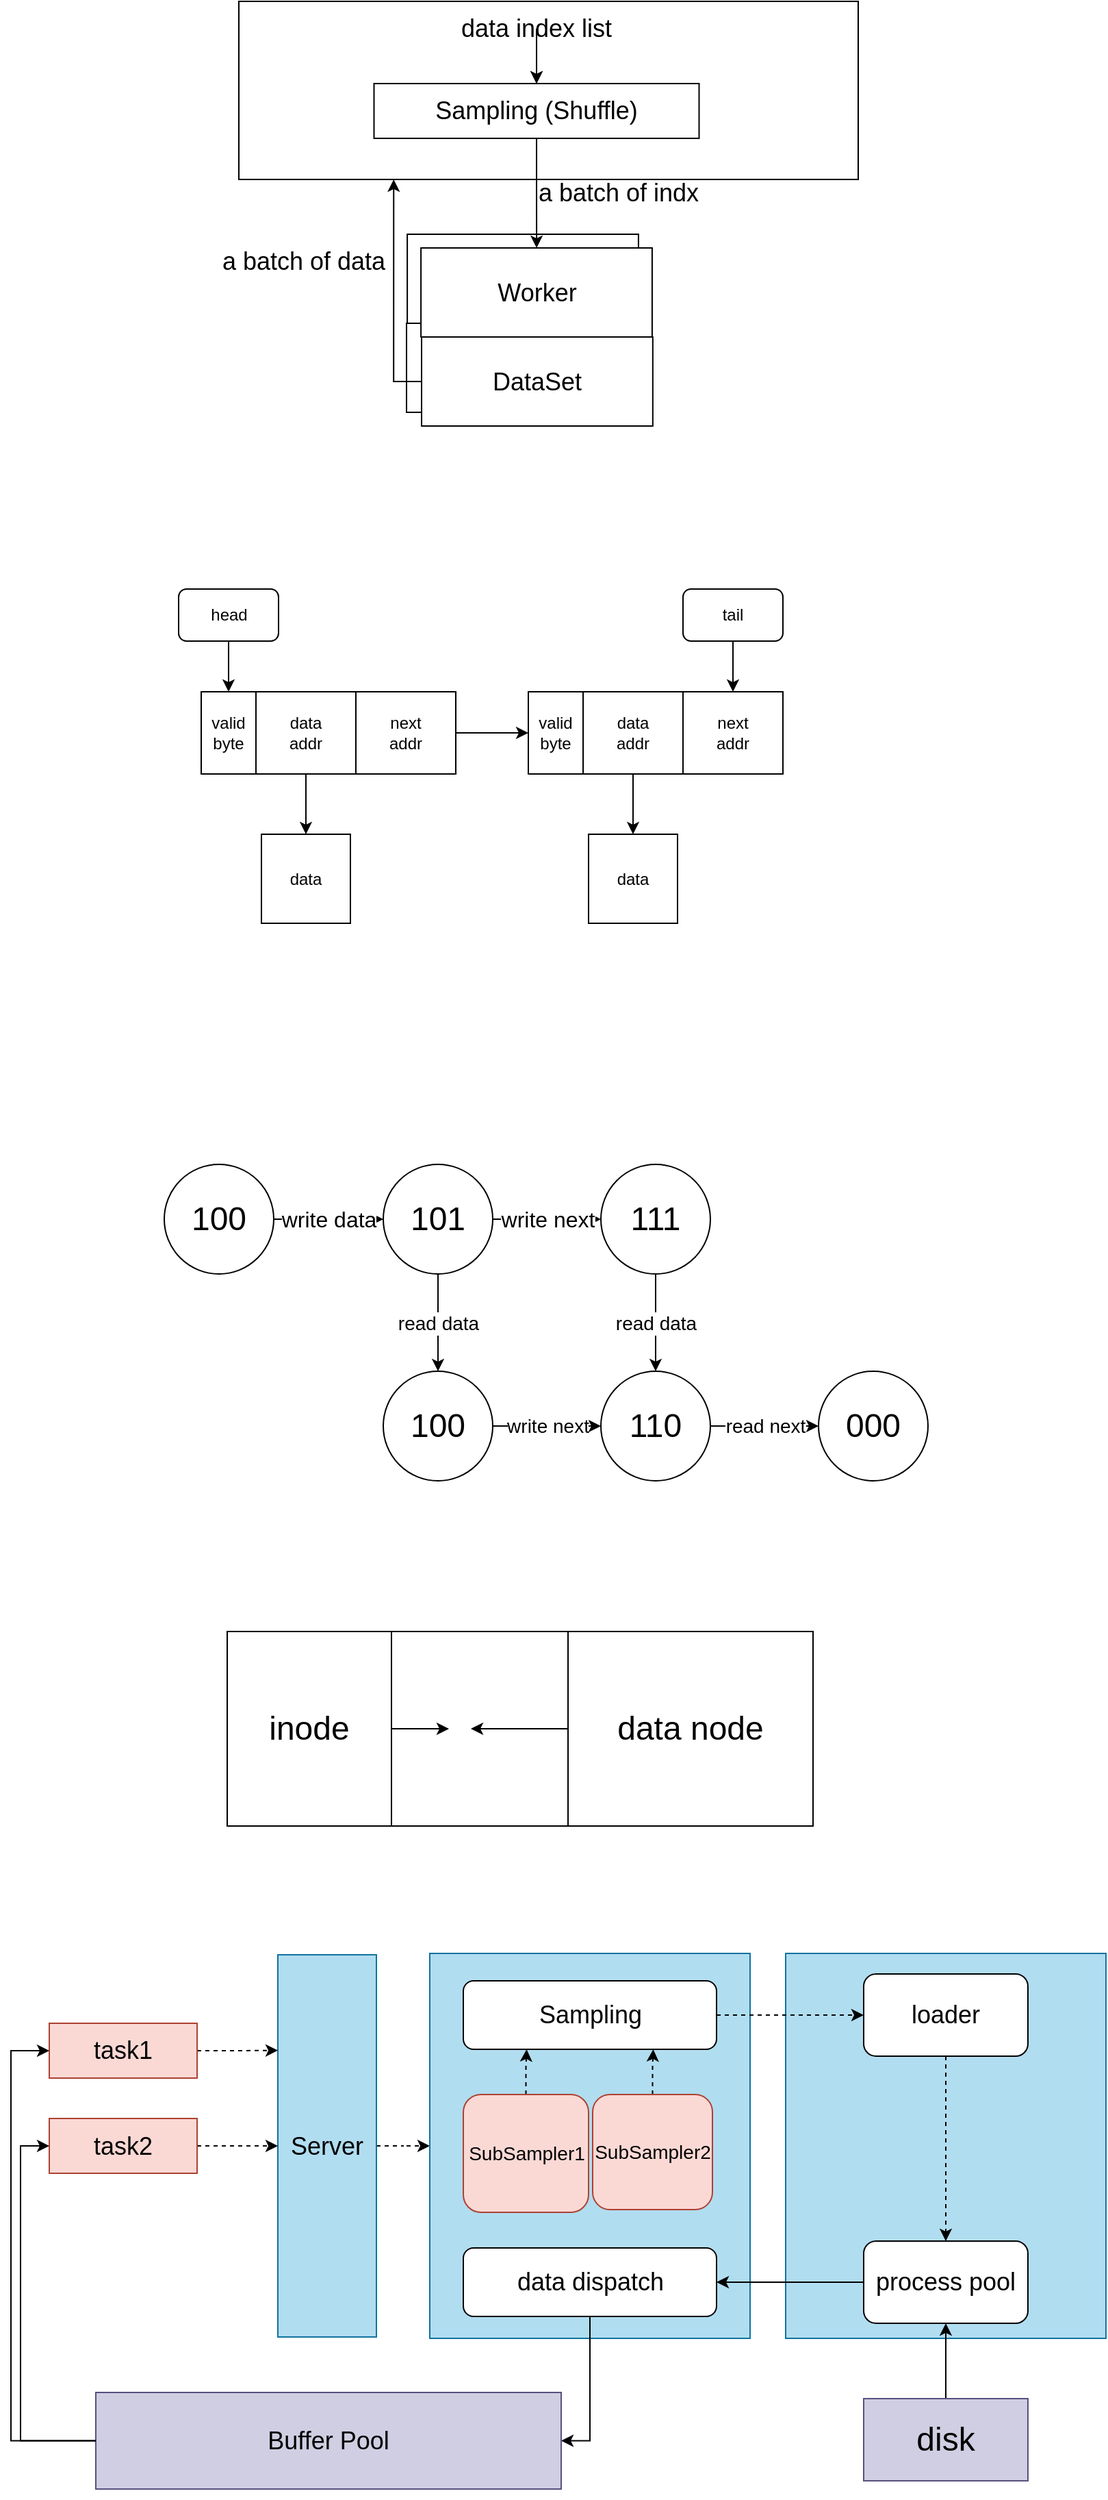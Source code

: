 <mxfile version="14.4.3" type="github"><diagram id="9_1sO07OhJ9FRKc1vzgv" name="Page-1"><mxGraphModel dx="1468" dy="787" grid="0" gridSize="10" guides="1" tooltips="1" connect="1" arrows="1" fold="1" page="1" pageScale="1" pageWidth="850" pageHeight="1100" math="0" shadow="0"><root><mxCell id="0"/><mxCell id="1" parent="0"/><mxCell id="2XTefIz1HCk_Dmgl4uMw-26" value="" style="rounded=0;whiteSpace=wrap;html=1;" vertex="1" parent="1"><mxGeometry x="187.51" y="290" width="452.49" height="130" as="geometry"/></mxCell><mxCell id="2XTefIz1HCk_Dmgl4uMw-6" style="edgeStyle=orthogonalEdgeStyle;rounded=0;orthogonalLoop=1;jettySize=auto;html=1;entryX=0.5;entryY=0;entryDx=0;entryDy=0;" edge="1" parent="1" source="2XTefIz1HCk_Dmgl4uMw-3" target="2XTefIz1HCk_Dmgl4uMw-5"><mxGeometry relative="1" as="geometry"/></mxCell><mxCell id="2XTefIz1HCk_Dmgl4uMw-15" value="" style="edgeStyle=orthogonalEdgeStyle;rounded=0;orthogonalLoop=1;jettySize=auto;html=1;" edge="1" parent="1" source="2XTefIz1HCk_Dmgl4uMw-3" target="2XTefIz1HCk_Dmgl4uMw-5"><mxGeometry relative="1" as="geometry"/></mxCell><mxCell id="2XTefIz1HCk_Dmgl4uMw-3" value="&lt;font style=&quot;font-size: 18px&quot;&gt;data index list&lt;/font&gt;" style="text;html=1;strokeColor=none;fillColor=none;align=center;verticalAlign=middle;whiteSpace=wrap;rounded=0;" vertex="1" parent="1"><mxGeometry x="330" y="310" width="150" as="geometry"/></mxCell><mxCell id="2XTefIz1HCk_Dmgl4uMw-5" value="&lt;font style=&quot;font-size: 18px&quot;&gt;Sampling (Shuffle)&lt;/font&gt;" style="rounded=0;whiteSpace=wrap;html=1;" vertex="1" parent="1"><mxGeometry x="286.25" y="350" width="237.5" height="40" as="geometry"/></mxCell><mxCell id="2XTefIz1HCk_Dmgl4uMw-19" value="&lt;font style=&quot;font-size: 18px&quot;&gt;a batch of indx&lt;/font&gt;" style="text;html=1;strokeColor=none;fillColor=none;align=center;verticalAlign=middle;whiteSpace=wrap;rounded=0;" vertex="1" parent="1"><mxGeometry x="390" y="430" width="150" as="geometry"/></mxCell><mxCell id="2XTefIz1HCk_Dmgl4uMw-30" value="&lt;font style=&quot;font-size: 18px&quot;&gt;a batch of data&lt;/font&gt;" style="text;html=1;strokeColor=none;fillColor=none;align=center;verticalAlign=middle;whiteSpace=wrap;rounded=0;" vertex="1" parent="1"><mxGeometry x="160" y="480" width="150" as="geometry"/></mxCell><mxCell id="2XTefIz1HCk_Dmgl4uMw-40" value="" style="group" vertex="1" connectable="0" parent="1"><mxGeometry x="310.0" y="460" width="179.92" height="140" as="geometry"/></mxCell><mxCell id="2XTefIz1HCk_Dmgl4uMw-38" value="&lt;span style=&quot;font-size: 18px&quot;&gt;Worker&lt;/span&gt;" style="rounded=0;whiteSpace=wrap;html=1;" vertex="1" parent="2XTefIz1HCk_Dmgl4uMw-40"><mxGeometry y="65" width="168.91" height="65" as="geometry"/></mxCell><mxCell id="2XTefIz1HCk_Dmgl4uMw-35" value="&lt;span style=&quot;font-size: 18px&quot;&gt;Worker&lt;/span&gt;" style="rounded=0;whiteSpace=wrap;html=1;" vertex="1" parent="2XTefIz1HCk_Dmgl4uMw-40"><mxGeometry x="0.55" width="168.91" height="65" as="geometry"/></mxCell><mxCell id="2XTefIz1HCk_Dmgl4uMw-36" value="&lt;span style=&quot;font-size: 18px&quot;&gt;Worker&lt;/span&gt;" style="rounded=0;whiteSpace=wrap;html=1;" vertex="1" parent="2XTefIz1HCk_Dmgl4uMw-40"><mxGeometry x="10.55" y="10" width="168.91" height="65" as="geometry"/></mxCell><mxCell id="2XTefIz1HCk_Dmgl4uMw-37" value="&lt;span style=&quot;font-size: 18px&quot;&gt;DataSet&lt;/span&gt;" style="rounded=0;whiteSpace=wrap;html=1;" vertex="1" parent="2XTefIz1HCk_Dmgl4uMw-40"><mxGeometry x="11.01" y="75" width="168.91" height="65" as="geometry"/></mxCell><mxCell id="2XTefIz1HCk_Dmgl4uMw-39" style="edgeStyle=orthogonalEdgeStyle;rounded=0;orthogonalLoop=1;jettySize=auto;html=1;exitX=0.5;exitY=1;exitDx=0;exitDy=0;" edge="1" parent="1" source="2XTefIz1HCk_Dmgl4uMw-5" target="2XTefIz1HCk_Dmgl4uMw-36"><mxGeometry relative="1" as="geometry"/></mxCell><mxCell id="2XTefIz1HCk_Dmgl4uMw-42" style="edgeStyle=orthogonalEdgeStyle;rounded=0;orthogonalLoop=1;jettySize=auto;html=1;entryX=0.25;entryY=1;entryDx=0;entryDy=0;" edge="1" parent="1" source="2XTefIz1HCk_Dmgl4uMw-37" target="2XTefIz1HCk_Dmgl4uMw-26"><mxGeometry relative="1" as="geometry"><Array as="points"><mxPoint x="301" y="568"/></Array></mxGeometry></mxCell><mxCell id="2XTefIz1HCk_Dmgl4uMw-57" value="" style="group" vertex="1" connectable="0" parent="1"><mxGeometry x="160" y="794" width="425" height="169" as="geometry"/></mxCell><mxCell id="2XTefIz1HCk_Dmgl4uMw-46" value="" style="group" vertex="1" connectable="0" parent="2XTefIz1HCk_Dmgl4uMw-57"><mxGeometry width="186" height="60" as="geometry"/></mxCell><mxCell id="2XTefIz1HCk_Dmgl4uMw-43" value="valid&lt;br&gt;byte" style="rounded=0;whiteSpace=wrap;html=1;" vertex="1" parent="2XTefIz1HCk_Dmgl4uMw-46"><mxGeometry width="40" height="60" as="geometry"/></mxCell><mxCell id="2XTefIz1HCk_Dmgl4uMw-44" value="data&lt;br&gt;addr" style="rounded=0;whiteSpace=wrap;html=1;" vertex="1" parent="2XTefIz1HCk_Dmgl4uMw-46"><mxGeometry x="40" width="73" height="60" as="geometry"/></mxCell><mxCell id="2XTefIz1HCk_Dmgl4uMw-45" value="next&lt;br&gt;addr" style="rounded=0;whiteSpace=wrap;html=1;" vertex="1" parent="2XTefIz1HCk_Dmgl4uMw-46"><mxGeometry x="113" width="73" height="60" as="geometry"/></mxCell><mxCell id="2XTefIz1HCk_Dmgl4uMw-47" value="" style="group" vertex="1" connectable="0" parent="2XTefIz1HCk_Dmgl4uMw-57"><mxGeometry x="239" width="186" height="60" as="geometry"/></mxCell><mxCell id="2XTefIz1HCk_Dmgl4uMw-48" value="valid&lt;br&gt;byte" style="rounded=0;whiteSpace=wrap;html=1;" vertex="1" parent="2XTefIz1HCk_Dmgl4uMw-47"><mxGeometry width="40" height="60" as="geometry"/></mxCell><mxCell id="2XTefIz1HCk_Dmgl4uMw-49" value="data&lt;br&gt;addr" style="rounded=0;whiteSpace=wrap;html=1;" vertex="1" parent="2XTefIz1HCk_Dmgl4uMw-47"><mxGeometry x="40" width="73" height="60" as="geometry"/></mxCell><mxCell id="2XTefIz1HCk_Dmgl4uMw-50" value="next&lt;br&gt;addr" style="rounded=0;whiteSpace=wrap;html=1;" vertex="1" parent="2XTefIz1HCk_Dmgl4uMw-47"><mxGeometry x="113" width="73" height="60" as="geometry"/></mxCell><mxCell id="2XTefIz1HCk_Dmgl4uMw-52" style="edgeStyle=orthogonalEdgeStyle;rounded=0;orthogonalLoop=1;jettySize=auto;html=1;entryX=0;entryY=0.5;entryDx=0;entryDy=0;" edge="1" parent="2XTefIz1HCk_Dmgl4uMw-57" source="2XTefIz1HCk_Dmgl4uMw-45" target="2XTefIz1HCk_Dmgl4uMw-48"><mxGeometry relative="1" as="geometry"/></mxCell><mxCell id="2XTefIz1HCk_Dmgl4uMw-53" style="edgeStyle=orthogonalEdgeStyle;rounded=0;orthogonalLoop=1;jettySize=auto;html=1;" edge="1" parent="2XTefIz1HCk_Dmgl4uMw-57" source="2XTefIz1HCk_Dmgl4uMw-44" target="2XTefIz1HCk_Dmgl4uMw-54"><mxGeometry relative="1" as="geometry"><mxPoint x="76.5" y="98.944" as="targetPoint"/></mxGeometry></mxCell><mxCell id="2XTefIz1HCk_Dmgl4uMw-54" value="data" style="whiteSpace=wrap;html=1;aspect=fixed;" vertex="1" parent="2XTefIz1HCk_Dmgl4uMw-57"><mxGeometry x="44" y="104" width="65" height="65" as="geometry"/></mxCell><mxCell id="2XTefIz1HCk_Dmgl4uMw-55" value="data" style="whiteSpace=wrap;html=1;aspect=fixed;" vertex="1" parent="2XTefIz1HCk_Dmgl4uMw-57"><mxGeometry x="283" y="104" width="65" height="65" as="geometry"/></mxCell><mxCell id="2XTefIz1HCk_Dmgl4uMw-56" style="edgeStyle=orthogonalEdgeStyle;rounded=0;orthogonalLoop=1;jettySize=auto;html=1;entryX=0.5;entryY=0;entryDx=0;entryDy=0;" edge="1" parent="2XTefIz1HCk_Dmgl4uMw-57" source="2XTefIz1HCk_Dmgl4uMw-49" target="2XTefIz1HCk_Dmgl4uMw-55"><mxGeometry relative="1" as="geometry"/></mxCell><mxCell id="2XTefIz1HCk_Dmgl4uMw-59" style="edgeStyle=orthogonalEdgeStyle;rounded=0;orthogonalLoop=1;jettySize=auto;html=1;" edge="1" parent="1" source="2XTefIz1HCk_Dmgl4uMw-58" target="2XTefIz1HCk_Dmgl4uMw-43"><mxGeometry relative="1" as="geometry"/></mxCell><mxCell id="2XTefIz1HCk_Dmgl4uMw-58" value="head" style="rounded=1;whiteSpace=wrap;html=1;" vertex="1" parent="1"><mxGeometry x="143.5" y="719" width="73" height="38" as="geometry"/></mxCell><mxCell id="2XTefIz1HCk_Dmgl4uMw-61" style="edgeStyle=orthogonalEdgeStyle;rounded=0;orthogonalLoop=1;jettySize=auto;html=1;entryX=0.5;entryY=0;entryDx=0;entryDy=0;" edge="1" parent="1" source="2XTefIz1HCk_Dmgl4uMw-60" target="2XTefIz1HCk_Dmgl4uMw-50"><mxGeometry relative="1" as="geometry"/></mxCell><mxCell id="2XTefIz1HCk_Dmgl4uMw-60" value="tail" style="rounded=1;whiteSpace=wrap;html=1;" vertex="1" parent="1"><mxGeometry x="512" y="719" width="73" height="38" as="geometry"/></mxCell><mxCell id="2XTefIz1HCk_Dmgl4uMw-68" value="&lt;font size=&quot;3&quot;&gt;write data&lt;/font&gt;" style="edgeStyle=orthogonalEdgeStyle;rounded=0;orthogonalLoop=1;jettySize=auto;html=1;entryX=0;entryY=0.5;entryDx=0;entryDy=0;" edge="1" parent="1" source="2XTefIz1HCk_Dmgl4uMw-62" target="2XTefIz1HCk_Dmgl4uMw-63"><mxGeometry relative="1" as="geometry"><Array as="points"><mxPoint x="290" y="1179"/><mxPoint x="290" y="1179"/></Array></mxGeometry></mxCell><mxCell id="2XTefIz1HCk_Dmgl4uMw-62" value="&lt;font style=&quot;font-size: 24px&quot;&gt;100&lt;/font&gt;" style="ellipse;whiteSpace=wrap;html=1;aspect=fixed;" vertex="1" parent="1"><mxGeometry x="133" y="1139" width="80" height="80" as="geometry"/></mxCell><mxCell id="2XTefIz1HCk_Dmgl4uMw-69" value="&lt;font size=&quot;3&quot;&gt;write next&lt;/font&gt;" style="edgeStyle=orthogonalEdgeStyle;rounded=0;orthogonalLoop=1;jettySize=auto;html=1;" edge="1" parent="1" source="2XTefIz1HCk_Dmgl4uMw-63" target="2XTefIz1HCk_Dmgl4uMw-65"><mxGeometry relative="1" as="geometry"/></mxCell><mxCell id="2XTefIz1HCk_Dmgl4uMw-70" value="&lt;font style=&quot;font-size: 14px&quot;&gt;read data&lt;/font&gt;" style="edgeStyle=orthogonalEdgeStyle;rounded=0;orthogonalLoop=1;jettySize=auto;html=1;" edge="1" parent="1" source="2XTefIz1HCk_Dmgl4uMw-63" target="2XTefIz1HCk_Dmgl4uMw-64"><mxGeometry relative="1" as="geometry"/></mxCell><mxCell id="2XTefIz1HCk_Dmgl4uMw-63" value="&lt;font style=&quot;font-size: 24px&quot;&gt;101&lt;/font&gt;" style="ellipse;whiteSpace=wrap;html=1;aspect=fixed;" vertex="1" parent="1"><mxGeometry x="293" y="1139" width="80" height="80" as="geometry"/></mxCell><mxCell id="2XTefIz1HCk_Dmgl4uMw-71" value="&lt;font style=&quot;font-size: 14px&quot;&gt;write next&lt;/font&gt;" style="edgeStyle=orthogonalEdgeStyle;rounded=0;orthogonalLoop=1;jettySize=auto;html=1;" edge="1" parent="1" source="2XTefIz1HCk_Dmgl4uMw-64" target="2XTefIz1HCk_Dmgl4uMw-66"><mxGeometry relative="1" as="geometry"/></mxCell><mxCell id="2XTefIz1HCk_Dmgl4uMw-64" value="&lt;font style=&quot;font-size: 24px&quot;&gt;100&lt;/font&gt;" style="ellipse;whiteSpace=wrap;html=1;aspect=fixed;" vertex="1" parent="1"><mxGeometry x="293" y="1290" width="80" height="80" as="geometry"/></mxCell><mxCell id="2XTefIz1HCk_Dmgl4uMw-72" value="&lt;font style=&quot;font-size: 14px&quot;&gt;read data&lt;/font&gt;" style="edgeStyle=orthogonalEdgeStyle;rounded=0;orthogonalLoop=1;jettySize=auto;html=1;entryX=0.5;entryY=0;entryDx=0;entryDy=0;" edge="1" parent="1" source="2XTefIz1HCk_Dmgl4uMw-65" target="2XTefIz1HCk_Dmgl4uMw-66"><mxGeometry relative="1" as="geometry"/></mxCell><mxCell id="2XTefIz1HCk_Dmgl4uMw-65" value="&lt;font style=&quot;font-size: 24px&quot;&gt;111&lt;/font&gt;" style="ellipse;whiteSpace=wrap;html=1;aspect=fixed;" vertex="1" parent="1"><mxGeometry x="452" y="1139" width="80" height="80" as="geometry"/></mxCell><mxCell id="2XTefIz1HCk_Dmgl4uMw-74" value="&lt;font style=&quot;font-size: 14px&quot;&gt;read next&lt;/font&gt;" style="edgeStyle=orthogonalEdgeStyle;rounded=0;orthogonalLoop=1;jettySize=auto;html=1;entryX=0;entryY=0.5;entryDx=0;entryDy=0;" edge="1" parent="1" source="2XTefIz1HCk_Dmgl4uMw-66" target="2XTefIz1HCk_Dmgl4uMw-67"><mxGeometry relative="1" as="geometry"/></mxCell><mxCell id="2XTefIz1HCk_Dmgl4uMw-66" value="&lt;font style=&quot;font-size: 24px&quot;&gt;110&lt;/font&gt;" style="ellipse;whiteSpace=wrap;html=1;aspect=fixed;" vertex="1" parent="1"><mxGeometry x="452" y="1290" width="80" height="80" as="geometry"/></mxCell><mxCell id="2XTefIz1HCk_Dmgl4uMw-67" value="&lt;font style=&quot;font-size: 24px&quot;&gt;000&lt;/font&gt;" style="ellipse;whiteSpace=wrap;html=1;aspect=fixed;" vertex="1" parent="1"><mxGeometry x="611" y="1290" width="80" height="80" as="geometry"/></mxCell><mxCell id="2XTefIz1HCk_Dmgl4uMw-75" value="" style="rounded=0;whiteSpace=wrap;html=1;" vertex="1" parent="1"><mxGeometry x="179" y="1480" width="367" height="142" as="geometry"/></mxCell><mxCell id="2XTefIz1HCk_Dmgl4uMw-79" style="edgeStyle=orthogonalEdgeStyle;rounded=0;orthogonalLoop=1;jettySize=auto;html=1;exitX=1;exitY=0.5;exitDx=0;exitDy=0;" edge="1" parent="1" source="2XTefIz1HCk_Dmgl4uMw-76"><mxGeometry relative="1" as="geometry"><mxPoint x="341" y="1551" as="targetPoint"/></mxGeometry></mxCell><mxCell id="2XTefIz1HCk_Dmgl4uMw-76" value="&lt;font style=&quot;font-size: 24px&quot;&gt;inode&lt;/font&gt;" style="rounded=0;whiteSpace=wrap;html=1;" vertex="1" parent="1"><mxGeometry x="179" y="1480" width="120" height="142" as="geometry"/></mxCell><mxCell id="2XTefIz1HCk_Dmgl4uMw-80" style="edgeStyle=orthogonalEdgeStyle;rounded=0;orthogonalLoop=1;jettySize=auto;html=1;exitX=0;exitY=0.5;exitDx=0;exitDy=0;" edge="1" parent="1" source="2XTefIz1HCk_Dmgl4uMw-77"><mxGeometry relative="1" as="geometry"><mxPoint x="357" y="1551" as="targetPoint"/></mxGeometry></mxCell><mxCell id="2XTefIz1HCk_Dmgl4uMw-77" value="&lt;font style=&quot;font-size: 24px&quot;&gt;data node&lt;/font&gt;" style="rounded=0;whiteSpace=wrap;html=1;" vertex="1" parent="1"><mxGeometry x="428" y="1480" width="179" height="142" as="geometry"/></mxCell><mxCell id="2XTefIz1HCk_Dmgl4uMw-130" value="" style="group" vertex="1" connectable="0" parent="1"><mxGeometry x="21" y="1715" width="800" height="398" as="geometry"/></mxCell><mxCell id="2XTefIz1HCk_Dmgl4uMw-94" value="" style="group" vertex="1" connectable="0" parent="2XTefIz1HCk_Dmgl4uMw-130"><mxGeometry x="170" width="630" height="398" as="geometry"/></mxCell><mxCell id="2XTefIz1HCk_Dmgl4uMw-100" style="edgeStyle=orthogonalEdgeStyle;rounded=0;jumpSize=6;orthogonalLoop=1;jettySize=auto;html=1;entryX=0;entryY=0.5;entryDx=0;entryDy=0;dashed=1;startSize=6;endArrow=classic;endFill=1;endSize=6;" edge="1" parent="2XTefIz1HCk_Dmgl4uMw-94" source="2XTefIz1HCk_Dmgl4uMw-81" target="2XTefIz1HCk_Dmgl4uMw-82"><mxGeometry relative="1" as="geometry"/></mxCell><mxCell id="2XTefIz1HCk_Dmgl4uMw-81" value="&lt;font style=&quot;font-size: 18px&quot;&gt;Server&lt;/font&gt;" style="rounded=0;whiteSpace=wrap;html=1;fillColor=#b1ddf0;strokeColor=#10739e;" vertex="1" parent="2XTefIz1HCk_Dmgl4uMw-94"><mxGeometry x="25" y="1" width="72" height="279" as="geometry"/></mxCell><mxCell id="2XTefIz1HCk_Dmgl4uMw-82" value="" style="rounded=0;whiteSpace=wrap;html=1;fillColor=#b1ddf0;strokeColor=#10739e;" vertex="1" parent="2XTefIz1HCk_Dmgl4uMw-94"><mxGeometry x="136" width="234" height="281" as="geometry"/></mxCell><mxCell id="2XTefIz1HCk_Dmgl4uMw-120" style="edgeStyle=orthogonalEdgeStyle;rounded=0;jumpSize=6;orthogonalLoop=1;jettySize=auto;html=1;entryX=0.25;entryY=1;entryDx=0;entryDy=0;dashed=1;startSize=6;endArrow=classic;endFill=1;endSize=6;" edge="1" parent="2XTefIz1HCk_Dmgl4uMw-94" source="2XTefIz1HCk_Dmgl4uMw-83" target="2XTefIz1HCk_Dmgl4uMw-85"><mxGeometry relative="1" as="geometry"/></mxCell><mxCell id="2XTefIz1HCk_Dmgl4uMw-83" value="&lt;font style=&quot;font-size: 14px&quot;&gt;SubSampler1&lt;/font&gt;" style="rounded=1;whiteSpace=wrap;html=1;fillColor=#fad9d5;strokeColor=#ae4132;" vertex="1" parent="2XTefIz1HCk_Dmgl4uMw-94"><mxGeometry x="160.5" y="103" width="91.5" height="86" as="geometry"/></mxCell><mxCell id="2XTefIz1HCk_Dmgl4uMw-85" value="&lt;font style=&quot;font-size: 18px&quot;&gt;Sampling&lt;/font&gt;" style="rounded=1;whiteSpace=wrap;html=1;" vertex="1" parent="2XTefIz1HCk_Dmgl4uMw-94"><mxGeometry x="160.5" y="20" width="185" height="50" as="geometry"/></mxCell><mxCell id="2XTefIz1HCk_Dmgl4uMw-127" style="edgeStyle=orthogonalEdgeStyle;rounded=0;jumpSize=6;orthogonalLoop=1;jettySize=auto;html=1;entryX=1;entryY=0.5;entryDx=0;entryDy=0;startSize=6;endArrow=classic;endFill=1;endSize=6;" edge="1" parent="2XTefIz1HCk_Dmgl4uMw-94" source="2XTefIz1HCk_Dmgl4uMw-86" target="2XTefIz1HCk_Dmgl4uMw-93"><mxGeometry relative="1" as="geometry"/></mxCell><mxCell id="2XTefIz1HCk_Dmgl4uMw-86" value="&lt;font style=&quot;font-size: 18px&quot;&gt;data dispatch&lt;/font&gt;" style="rounded=1;whiteSpace=wrap;html=1;" vertex="1" parent="2XTefIz1HCk_Dmgl4uMw-94"><mxGeometry x="160.5" y="215" width="185" height="50" as="geometry"/></mxCell><mxCell id="2XTefIz1HCk_Dmgl4uMw-87" value="" style="rounded=0;whiteSpace=wrap;html=1;fillColor=#b1ddf0;strokeColor=#10739e;" vertex="1" parent="2XTefIz1HCk_Dmgl4uMw-94"><mxGeometry x="396" width="234" height="281" as="geometry"/></mxCell><mxCell id="2XTefIz1HCk_Dmgl4uMw-123" style="edgeStyle=orthogonalEdgeStyle;rounded=0;jumpSize=6;orthogonalLoop=1;jettySize=auto;html=1;dashed=1;startSize=6;endArrow=classic;endFill=1;endSize=6;" edge="1" parent="2XTefIz1HCk_Dmgl4uMw-94" source="2XTefIz1HCk_Dmgl4uMw-89" target="2XTefIz1HCk_Dmgl4uMw-90"><mxGeometry relative="1" as="geometry"/></mxCell><mxCell id="2XTefIz1HCk_Dmgl4uMw-89" value="&lt;font style=&quot;font-size: 18px&quot;&gt;loader&lt;/font&gt;" style="rounded=1;whiteSpace=wrap;html=1;" vertex="1" parent="2XTefIz1HCk_Dmgl4uMw-94"><mxGeometry x="453" y="15" width="120" height="60" as="geometry"/></mxCell><mxCell id="2XTefIz1HCk_Dmgl4uMw-124" style="edgeStyle=orthogonalEdgeStyle;rounded=0;jumpSize=6;orthogonalLoop=1;jettySize=auto;html=1;entryX=1;entryY=0.5;entryDx=0;entryDy=0;startSize=6;endArrow=classic;endFill=1;endSize=6;" edge="1" parent="2XTefIz1HCk_Dmgl4uMw-94" source="2XTefIz1HCk_Dmgl4uMw-90" target="2XTefIz1HCk_Dmgl4uMw-86"><mxGeometry relative="1" as="geometry"/></mxCell><mxCell id="2XTefIz1HCk_Dmgl4uMw-90" value="&lt;font style=&quot;font-size: 18px&quot;&gt;process pool&lt;/font&gt;" style="rounded=1;whiteSpace=wrap;html=1;" vertex="1" parent="2XTefIz1HCk_Dmgl4uMw-94"><mxGeometry x="453" y="210" width="120" height="60" as="geometry"/></mxCell><mxCell id="2XTefIz1HCk_Dmgl4uMw-125" style="edgeStyle=orthogonalEdgeStyle;rounded=0;jumpSize=6;orthogonalLoop=1;jettySize=auto;html=1;startSize=6;endArrow=classic;endFill=1;endSize=6;" edge="1" parent="2XTefIz1HCk_Dmgl4uMw-94" source="2XTefIz1HCk_Dmgl4uMw-91" target="2XTefIz1HCk_Dmgl4uMw-90"><mxGeometry relative="1" as="geometry"/></mxCell><mxCell id="2XTefIz1HCk_Dmgl4uMw-91" value="&lt;font style=&quot;font-size: 24px&quot;&gt;disk&lt;/font&gt;" style="rounded=0;whiteSpace=wrap;html=1;fillColor=#d0cee2;strokeColor=#56517e;" vertex="1" parent="2XTefIz1HCk_Dmgl4uMw-94"><mxGeometry x="453" y="325" width="120" height="60" as="geometry"/></mxCell><mxCell id="2XTefIz1HCk_Dmgl4uMw-93" value="&lt;font style=&quot;font-size: 18px&quot;&gt;Buffer Pool&lt;/font&gt;" style="rounded=0;whiteSpace=wrap;html=1;fillColor=#d0cee2;strokeColor=#56517e;" vertex="1" parent="2XTefIz1HCk_Dmgl4uMw-94"><mxGeometry x="-108" y="320.5" width="340" height="70.5" as="geometry"/></mxCell><mxCell id="2XTefIz1HCk_Dmgl4uMw-121" style="edgeStyle=orthogonalEdgeStyle;rounded=0;jumpSize=6;orthogonalLoop=1;jettySize=auto;html=1;entryX=0.75;entryY=1;entryDx=0;entryDy=0;dashed=1;startSize=6;endArrow=classic;endFill=1;endSize=6;" edge="1" parent="2XTefIz1HCk_Dmgl4uMw-94" source="2XTefIz1HCk_Dmgl4uMw-115" target="2XTefIz1HCk_Dmgl4uMw-85"><mxGeometry relative="1" as="geometry"/></mxCell><mxCell id="2XTefIz1HCk_Dmgl4uMw-115" value="&lt;font style=&quot;font-size: 14px&quot;&gt;SubSampler2&lt;/font&gt;" style="rounded=1;whiteSpace=wrap;html=1;fillColor=#fad9d5;strokeColor=#ae4132;" vertex="1" parent="2XTefIz1HCk_Dmgl4uMw-94"><mxGeometry x="255" y="103" width="87.5" height="84" as="geometry"/></mxCell><mxCell id="2XTefIz1HCk_Dmgl4uMw-119" style="edgeStyle=orthogonalEdgeStyle;rounded=0;jumpSize=6;orthogonalLoop=1;jettySize=auto;html=1;entryX=0;entryY=0.5;entryDx=0;entryDy=0;dashed=1;startSize=6;endArrow=classic;endFill=1;endSize=6;" edge="1" parent="2XTefIz1HCk_Dmgl4uMw-94" source="2XTefIz1HCk_Dmgl4uMw-85" target="2XTefIz1HCk_Dmgl4uMw-89"><mxGeometry relative="1" as="geometry"/></mxCell><mxCell id="2XTefIz1HCk_Dmgl4uMw-97" style="edgeStyle=orthogonalEdgeStyle;rounded=0;orthogonalLoop=1;jettySize=auto;html=1;entryX=0;entryY=0.25;entryDx=0;entryDy=0;dashed=1;endSize=6;startSize=6;jumpSize=6;endArrow=classic;endFill=1;" edge="1" parent="2XTefIz1HCk_Dmgl4uMw-130" source="2XTefIz1HCk_Dmgl4uMw-95" target="2XTefIz1HCk_Dmgl4uMw-81"><mxGeometry relative="1" as="geometry"/></mxCell><mxCell id="2XTefIz1HCk_Dmgl4uMw-95" value="&lt;font style=&quot;font-size: 18px&quot;&gt;task1&lt;/font&gt;" style="rounded=0;whiteSpace=wrap;html=1;fillColor=#fad9d5;strokeColor=#ae4132;" vertex="1" parent="2XTefIz1HCk_Dmgl4uMw-130"><mxGeometry x="28" y="51" width="108" height="40" as="geometry"/></mxCell><mxCell id="2XTefIz1HCk_Dmgl4uMw-98" style="edgeStyle=orthogonalEdgeStyle;rounded=0;orthogonalLoop=1;jettySize=auto;html=1;dashed=1;" edge="1" parent="2XTefIz1HCk_Dmgl4uMw-130" source="2XTefIz1HCk_Dmgl4uMw-96" target="2XTefIz1HCk_Dmgl4uMw-81"><mxGeometry relative="1" as="geometry"/></mxCell><mxCell id="2XTefIz1HCk_Dmgl4uMw-96" value="&lt;font style=&quot;font-size: 18px&quot;&gt;task2&lt;/font&gt;" style="rounded=0;whiteSpace=wrap;html=1;fillColor=#fad9d5;strokeColor=#ae4132;" vertex="1" parent="2XTefIz1HCk_Dmgl4uMw-130"><mxGeometry x="28" y="120.5" width="108" height="40" as="geometry"/></mxCell><mxCell id="2XTefIz1HCk_Dmgl4uMw-128" style="edgeStyle=orthogonalEdgeStyle;rounded=0;jumpSize=6;orthogonalLoop=1;jettySize=auto;html=1;entryX=0;entryY=0.5;entryDx=0;entryDy=0;startSize=6;endArrow=classic;endFill=1;endSize=6;" edge="1" parent="2XTefIz1HCk_Dmgl4uMw-130" source="2XTefIz1HCk_Dmgl4uMw-93" target="2XTefIz1HCk_Dmgl4uMw-96"><mxGeometry relative="1" as="geometry"><Array as="points"><mxPoint x="7" y="356"/><mxPoint x="7" y="141"/></Array></mxGeometry></mxCell><mxCell id="2XTefIz1HCk_Dmgl4uMw-129" style="edgeStyle=orthogonalEdgeStyle;rounded=0;jumpSize=6;orthogonalLoop=1;jettySize=auto;html=1;entryX=0;entryY=0.5;entryDx=0;entryDy=0;startSize=6;endArrow=classic;endFill=1;endSize=6;" edge="1" parent="2XTefIz1HCk_Dmgl4uMw-130" source="2XTefIz1HCk_Dmgl4uMw-93" target="2XTefIz1HCk_Dmgl4uMw-95"><mxGeometry relative="1" as="geometry"><Array as="points"><mxPoint y="356"/><mxPoint y="71"/></Array></mxGeometry></mxCell></root></mxGraphModel></diagram></mxfile>
